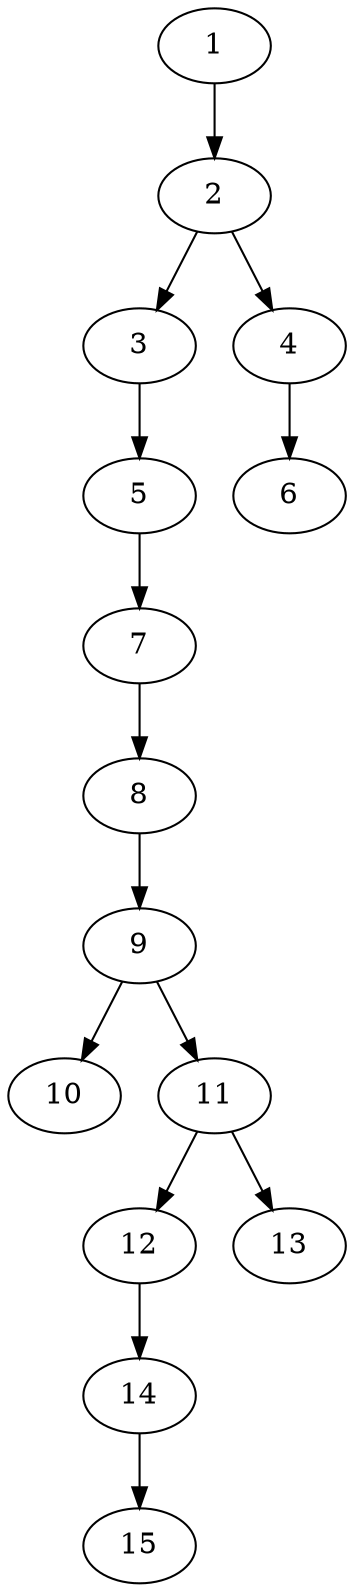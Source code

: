 // DAG automatically generated by daggen at Thu Oct  3 13:59:26 2019
// ./daggen --dot -n 15 --ccr 0.3 --fat 0.3 --regular 0.9 --density 0.5 --mindata 5242880 --maxdata 52428800 
digraph G {
  1 [size="68232533", alpha="0.15", expect_size="20469760"] 
  1 -> 2 [size ="20469760"]
  2 [size="170325333", alpha="0.08", expect_size="51097600"] 
  2 -> 3 [size ="51097600"]
  2 -> 4 [size ="51097600"]
  3 [size="108639573", alpha="0.13", expect_size="32591872"] 
  3 -> 5 [size ="32591872"]
  4 [size="137949867", alpha="0.11", expect_size="41384960"] 
  4 -> 6 [size ="41384960"]
  5 [size="57316693", alpha="0.05", expect_size="17195008"] 
  5 -> 7 [size ="17195008"]
  6 [size="86005760", alpha="0.14", expect_size="25801728"] 
  7 [size="156569600", alpha="0.03", expect_size="46970880"] 
  7 -> 8 [size ="46970880"]
  8 [size="46830933", alpha="0.00", expect_size="14049280"] 
  8 -> 9 [size ="14049280"]
  9 [size="61784747", alpha="0.07", expect_size="18535424"] 
  9 -> 10 [size ="18535424"]
  9 -> 11 [size ="18535424"]
  10 [size="172960427", alpha="0.08", expect_size="51888128"] 
  11 [size="77226667", alpha="0.15", expect_size="23168000"] 
  11 -> 12 [size ="23168000"]
  11 -> 13 [size ="23168000"]
  12 [size="34464427", alpha="0.13", expect_size="10339328"] 
  12 -> 14 [size ="10339328"]
  13 [size="97266347", alpha="0.04", expect_size="29179904"] 
  14 [size="43772587", alpha="0.14", expect_size="13131776"] 
  14 -> 15 [size ="13131776"]
  15 [size="128334507", alpha="0.02", expect_size="38500352"] 
}
